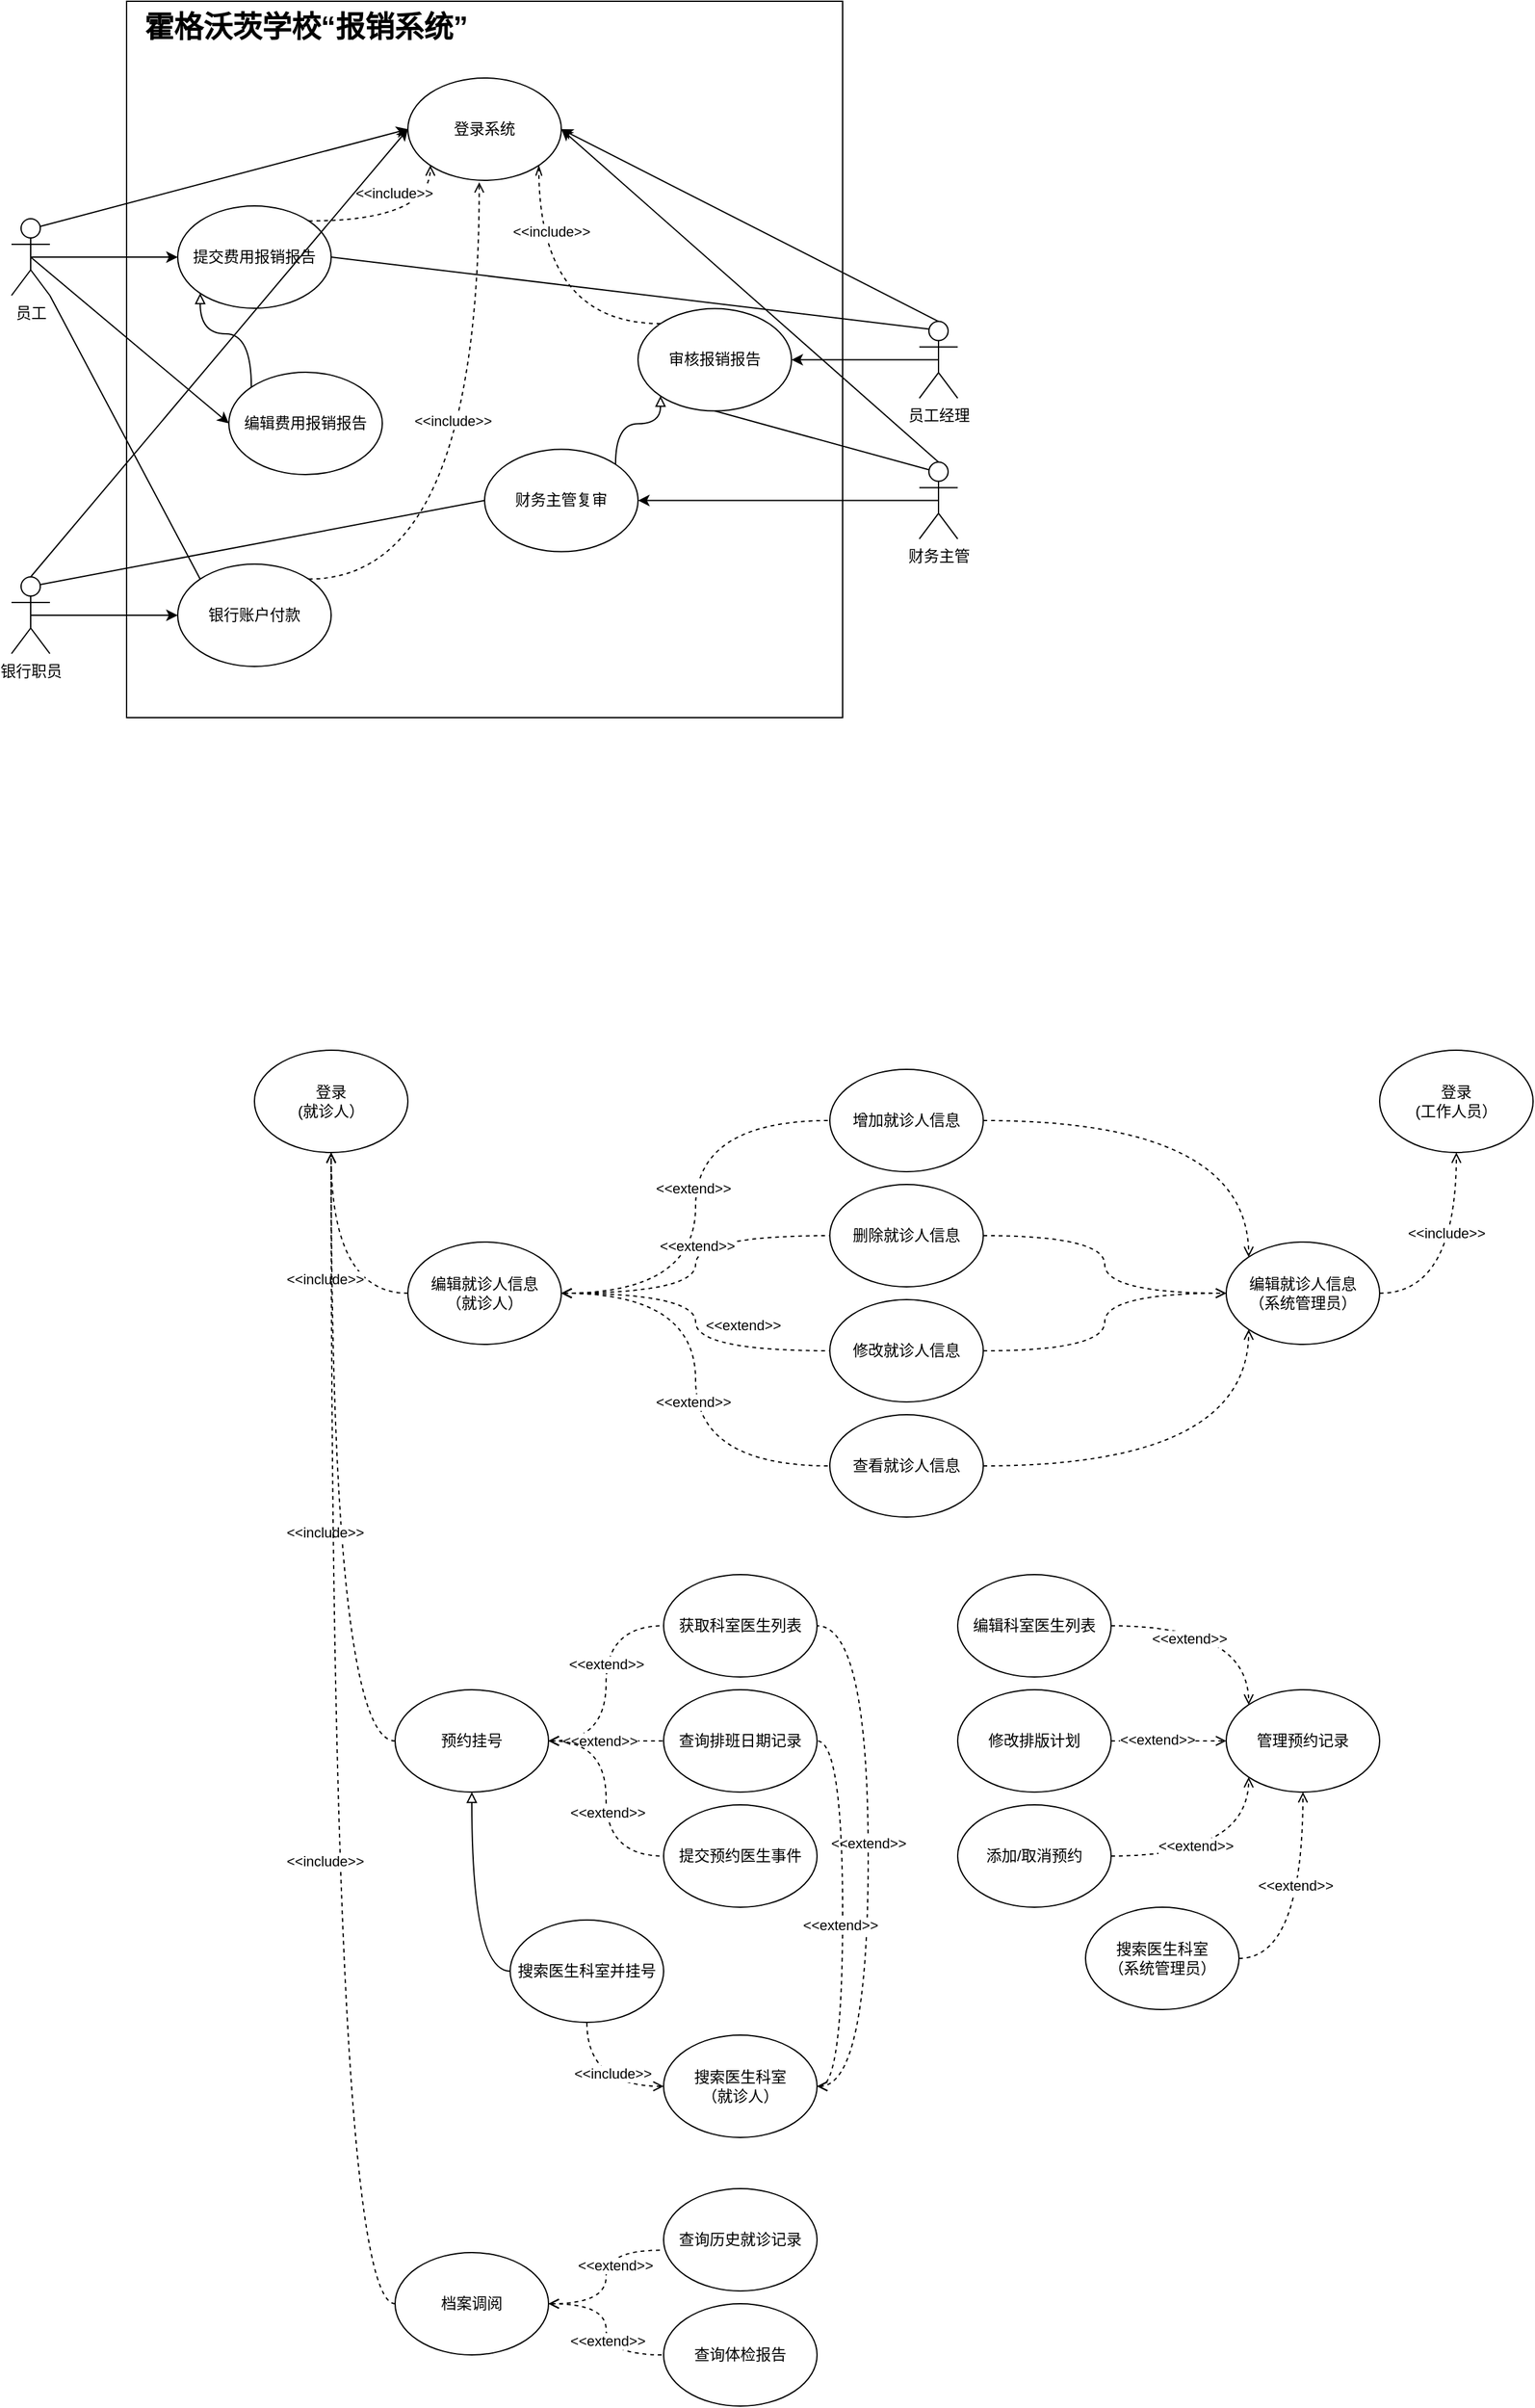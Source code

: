 <mxfile version="21.1.8" type="github">
  <diagram name="第 1 页" id="_cqehSae25O-NS9dBqky">
    <mxGraphModel dx="1503" dy="710" grid="1" gridSize="10" guides="1" tooltips="1" connect="1" arrows="1" fold="1" page="1" pageScale="1" pageWidth="2339" pageHeight="3300" math="0" shadow="0">
      <root>
        <mxCell id="0" />
        <mxCell id="1" parent="0" />
        <mxCell id="Dv-YHrZz6bOODHf_0GpY-31" value="" style="whiteSpace=wrap;html=1;aspect=fixed;" vertex="1" parent="1">
          <mxGeometry x="700" y="80" width="560" height="560" as="geometry" />
        </mxCell>
        <mxCell id="Dv-YHrZz6bOODHf_0GpY-2" value="登录系统" style="ellipse;whiteSpace=wrap;html=1;" vertex="1" parent="1">
          <mxGeometry x="920" y="140" width="120" height="80" as="geometry" />
        </mxCell>
        <mxCell id="Dv-YHrZz6bOODHf_0GpY-7" style="edgeStyle=orthogonalEdgeStyle;orthogonalLoop=1;jettySize=auto;html=1;exitX=1;exitY=0;exitDx=0;exitDy=0;entryX=0;entryY=1;entryDx=0;entryDy=0;curved=1;dashed=1;endArrow=open;endFill=0;" edge="1" parent="1" source="Dv-YHrZz6bOODHf_0GpY-3" target="Dv-YHrZz6bOODHf_0GpY-2">
          <mxGeometry relative="1" as="geometry" />
        </mxCell>
        <mxCell id="Dv-YHrZz6bOODHf_0GpY-8" value="&amp;lt;&amp;lt;include&amp;gt;&amp;gt;" style="edgeLabel;html=1;align=center;verticalAlign=middle;resizable=0;points=[];" vertex="1" connectable="0" parent="Dv-YHrZz6bOODHf_0GpY-7">
          <mxGeometry x="0.266" y="8" relative="1" as="geometry">
            <mxPoint x="-21" y="-14" as="offset" />
          </mxGeometry>
        </mxCell>
        <mxCell id="Dv-YHrZz6bOODHf_0GpY-28" style="rounded=0;orthogonalLoop=1;jettySize=auto;html=1;exitX=1;exitY=0.5;exitDx=0;exitDy=0;entryX=0.25;entryY=0.1;entryDx=0;entryDy=0;entryPerimeter=0;endArrow=none;endFill=0;" edge="1" parent="1" source="Dv-YHrZz6bOODHf_0GpY-3" target="Dv-YHrZz6bOODHf_0GpY-12">
          <mxGeometry relative="1" as="geometry" />
        </mxCell>
        <mxCell id="Dv-YHrZz6bOODHf_0GpY-3" value="提交费用报销报告" style="ellipse;whiteSpace=wrap;html=1;" vertex="1" parent="1">
          <mxGeometry x="740" y="240" width="120" height="80" as="geometry" />
        </mxCell>
        <mxCell id="Dv-YHrZz6bOODHf_0GpY-9" style="edgeStyle=orthogonalEdgeStyle;rounded=0;orthogonalLoop=1;jettySize=auto;html=1;exitX=0.5;exitY=0.5;exitDx=0;exitDy=0;exitPerimeter=0;entryX=0;entryY=0.5;entryDx=0;entryDy=0;" edge="1" parent="1" source="Dv-YHrZz6bOODHf_0GpY-4" target="Dv-YHrZz6bOODHf_0GpY-3">
          <mxGeometry relative="1" as="geometry" />
        </mxCell>
        <mxCell id="Dv-YHrZz6bOODHf_0GpY-25" style="rounded=0;orthogonalLoop=1;jettySize=auto;html=1;exitX=1;exitY=1;exitDx=0;exitDy=0;exitPerimeter=0;entryX=0;entryY=0;entryDx=0;entryDy=0;endArrow=none;endFill=0;" edge="1" parent="1" source="Dv-YHrZz6bOODHf_0GpY-4" target="Dv-YHrZz6bOODHf_0GpY-22">
          <mxGeometry relative="1" as="geometry" />
        </mxCell>
        <mxCell id="Dv-YHrZz6bOODHf_0GpY-36" style="rounded=0;orthogonalLoop=1;jettySize=auto;html=1;exitX=0.5;exitY=0.5;exitDx=0;exitDy=0;exitPerimeter=0;entryX=0;entryY=0.5;entryDx=0;entryDy=0;" edge="1" parent="1" source="Dv-YHrZz6bOODHf_0GpY-4" target="Dv-YHrZz6bOODHf_0GpY-33">
          <mxGeometry relative="1" as="geometry" />
        </mxCell>
        <mxCell id="Dv-YHrZz6bOODHf_0GpY-54" style="rounded=0;orthogonalLoop=1;jettySize=auto;html=1;exitX=0.75;exitY=0.1;exitDx=0;exitDy=0;exitPerimeter=0;entryX=0;entryY=0.5;entryDx=0;entryDy=0;" edge="1" parent="1" source="Dv-YHrZz6bOODHf_0GpY-4" target="Dv-YHrZz6bOODHf_0GpY-2">
          <mxGeometry relative="1" as="geometry" />
        </mxCell>
        <mxCell id="Dv-YHrZz6bOODHf_0GpY-4" value="员工" style="shape=umlActor;verticalLabelPosition=bottom;verticalAlign=top;html=1;outlineConnect=0;" vertex="1" parent="1">
          <mxGeometry x="610" y="250" width="30" height="60" as="geometry" />
        </mxCell>
        <mxCell id="Dv-YHrZz6bOODHf_0GpY-29" style="rounded=0;orthogonalLoop=1;jettySize=auto;html=1;exitX=0.5;exitY=1;exitDx=0;exitDy=0;entryX=0.25;entryY=0.1;entryDx=0;entryDy=0;entryPerimeter=0;endArrow=none;endFill=0;" edge="1" parent="1" source="Dv-YHrZz6bOODHf_0GpY-10" target="Dv-YHrZz6bOODHf_0GpY-13">
          <mxGeometry relative="1" as="geometry" />
        </mxCell>
        <mxCell id="Dv-YHrZz6bOODHf_0GpY-10" value="审核报销报告" style="ellipse;whiteSpace=wrap;html=1;" vertex="1" parent="1">
          <mxGeometry x="1100" y="320.28" width="120" height="80" as="geometry" />
        </mxCell>
        <mxCell id="Dv-YHrZz6bOODHf_0GpY-18" style="edgeStyle=orthogonalEdgeStyle;orthogonalLoop=1;jettySize=auto;html=1;exitX=1;exitY=0;exitDx=0;exitDy=0;entryX=0;entryY=1;entryDx=0;entryDy=0;curved=1;endArrow=block;endFill=0;" edge="1" parent="1" source="Dv-YHrZz6bOODHf_0GpY-11" target="Dv-YHrZz6bOODHf_0GpY-10">
          <mxGeometry relative="1" as="geometry" />
        </mxCell>
        <mxCell id="Dv-YHrZz6bOODHf_0GpY-30" style="rounded=0;orthogonalLoop=1;jettySize=auto;html=1;exitX=0;exitY=0.5;exitDx=0;exitDy=0;endArrow=none;endFill=0;entryX=0.75;entryY=0.1;entryDx=0;entryDy=0;entryPerimeter=0;" edge="1" parent="1" source="Dv-YHrZz6bOODHf_0GpY-11" target="Dv-YHrZz6bOODHf_0GpY-23">
          <mxGeometry relative="1" as="geometry" />
        </mxCell>
        <mxCell id="Dv-YHrZz6bOODHf_0GpY-11" value="财务主管复审" style="ellipse;whiteSpace=wrap;html=1;" vertex="1" parent="1">
          <mxGeometry x="980" y="430.28" width="120" height="80" as="geometry" />
        </mxCell>
        <mxCell id="Dv-YHrZz6bOODHf_0GpY-16" style="edgeStyle=orthogonalEdgeStyle;rounded=0;orthogonalLoop=1;jettySize=auto;html=1;exitX=0.5;exitY=0.5;exitDx=0;exitDy=0;exitPerimeter=0;entryX=1;entryY=0.5;entryDx=0;entryDy=0;" edge="1" parent="1" source="Dv-YHrZz6bOODHf_0GpY-12" target="Dv-YHrZz6bOODHf_0GpY-10">
          <mxGeometry relative="1" as="geometry" />
        </mxCell>
        <mxCell id="Dv-YHrZz6bOODHf_0GpY-56" style="rounded=0;orthogonalLoop=1;jettySize=auto;html=1;exitX=0.5;exitY=0;exitDx=0;exitDy=0;exitPerimeter=0;entryX=1;entryY=0.5;entryDx=0;entryDy=0;" edge="1" parent="1" source="Dv-YHrZz6bOODHf_0GpY-12" target="Dv-YHrZz6bOODHf_0GpY-2">
          <mxGeometry relative="1" as="geometry" />
        </mxCell>
        <mxCell id="Dv-YHrZz6bOODHf_0GpY-12" value="员工经理" style="shape=umlActor;verticalLabelPosition=bottom;verticalAlign=top;html=1;outlineConnect=0;" vertex="1" parent="1">
          <mxGeometry x="1320" y="330.28" width="30" height="60" as="geometry" />
        </mxCell>
        <mxCell id="Dv-YHrZz6bOODHf_0GpY-15" style="edgeStyle=orthogonalEdgeStyle;rounded=0;orthogonalLoop=1;jettySize=auto;html=1;exitX=0.5;exitY=0.5;exitDx=0;exitDy=0;exitPerimeter=0;" edge="1" parent="1" source="Dv-YHrZz6bOODHf_0GpY-13" target="Dv-YHrZz6bOODHf_0GpY-11">
          <mxGeometry relative="1" as="geometry" />
        </mxCell>
        <mxCell id="Dv-YHrZz6bOODHf_0GpY-57" style="rounded=0;orthogonalLoop=1;jettySize=auto;html=1;exitX=0.5;exitY=0;exitDx=0;exitDy=0;exitPerimeter=0;entryX=1;entryY=0.5;entryDx=0;entryDy=0;" edge="1" parent="1" source="Dv-YHrZz6bOODHf_0GpY-13" target="Dv-YHrZz6bOODHf_0GpY-2">
          <mxGeometry relative="1" as="geometry">
            <mxPoint x="1040" y="210" as="targetPoint" />
          </mxGeometry>
        </mxCell>
        <mxCell id="Dv-YHrZz6bOODHf_0GpY-13" value="财务主管" style="shape=umlActor;verticalLabelPosition=bottom;verticalAlign=top;html=1;outlineConnect=0;" vertex="1" parent="1">
          <mxGeometry x="1320" y="440.28" width="30" height="60" as="geometry" />
        </mxCell>
        <mxCell id="Dv-YHrZz6bOODHf_0GpY-20" style="edgeStyle=orthogonalEdgeStyle;orthogonalLoop=1;jettySize=auto;html=1;exitX=0;exitY=0;exitDx=0;exitDy=0;entryX=1;entryY=1;entryDx=0;entryDy=0;curved=1;endArrow=openThin;endFill=0;dashed=1;" edge="1" parent="1" source="Dv-YHrZz6bOODHf_0GpY-10" target="Dv-YHrZz6bOODHf_0GpY-2">
          <mxGeometry relative="1" as="geometry">
            <mxPoint x="1114" y="294" as="sourcePoint" />
            <mxPoint x="1150" y="240" as="targetPoint" />
          </mxGeometry>
        </mxCell>
        <mxCell id="Dv-YHrZz6bOODHf_0GpY-21" value="&amp;lt;&amp;lt;include&amp;gt;&amp;gt;" style="edgeLabel;html=1;align=center;verticalAlign=middle;resizable=0;points=[];" vertex="1" connectable="0" parent="Dv-YHrZz6bOODHf_0GpY-20">
          <mxGeometry x="-0.13" y="-3" relative="1" as="geometry">
            <mxPoint x="6" y="-72" as="offset" />
          </mxGeometry>
        </mxCell>
        <mxCell id="Dv-YHrZz6bOODHf_0GpY-26" style="edgeStyle=orthogonalEdgeStyle;orthogonalLoop=1;jettySize=auto;html=1;exitX=1;exitY=0;exitDx=0;exitDy=0;entryX=0.465;entryY=1.018;entryDx=0;entryDy=0;entryPerimeter=0;curved=1;dashed=1;endArrow=open;endFill=0;" edge="1" parent="1" source="Dv-YHrZz6bOODHf_0GpY-22" target="Dv-YHrZz6bOODHf_0GpY-2">
          <mxGeometry relative="1" as="geometry" />
        </mxCell>
        <mxCell id="Dv-YHrZz6bOODHf_0GpY-27" value="&amp;lt;&amp;lt;include&amp;gt;&amp;gt;" style="edgeLabel;html=1;align=center;verticalAlign=middle;resizable=0;points=[];" vertex="1" connectable="0" parent="Dv-YHrZz6bOODHf_0GpY-26">
          <mxGeometry x="0.158" y="21" relative="1" as="geometry">
            <mxPoint as="offset" />
          </mxGeometry>
        </mxCell>
        <mxCell id="Dv-YHrZz6bOODHf_0GpY-22" value="银行账户付款" style="ellipse;whiteSpace=wrap;html=1;" vertex="1" parent="1">
          <mxGeometry x="740" y="520" width="120" height="80" as="geometry" />
        </mxCell>
        <mxCell id="Dv-YHrZz6bOODHf_0GpY-24" style="edgeStyle=orthogonalEdgeStyle;rounded=0;orthogonalLoop=1;jettySize=auto;html=1;exitX=0.5;exitY=0.5;exitDx=0;exitDy=0;exitPerimeter=0;entryX=0;entryY=0.5;entryDx=0;entryDy=0;" edge="1" parent="1" source="Dv-YHrZz6bOODHf_0GpY-23" target="Dv-YHrZz6bOODHf_0GpY-22">
          <mxGeometry relative="1" as="geometry" />
        </mxCell>
        <mxCell id="Dv-YHrZz6bOODHf_0GpY-55" style="rounded=0;orthogonalLoop=1;jettySize=auto;html=1;exitX=0.5;exitY=0;exitDx=0;exitDy=0;exitPerimeter=0;entryX=0;entryY=0.5;entryDx=0;entryDy=0;" edge="1" parent="1" source="Dv-YHrZz6bOODHf_0GpY-23" target="Dv-YHrZz6bOODHf_0GpY-2">
          <mxGeometry relative="1" as="geometry" />
        </mxCell>
        <mxCell id="Dv-YHrZz6bOODHf_0GpY-23" value="银行职员" style="shape=umlActor;verticalLabelPosition=bottom;verticalAlign=top;html=1;outlineConnect=0;" vertex="1" parent="1">
          <mxGeometry x="610" y="530" width="30" height="60" as="geometry" />
        </mxCell>
        <mxCell id="Dv-YHrZz6bOODHf_0GpY-32" value="霍格沃茨学校“报销系统”" style="text;html=1;align=center;verticalAlign=middle;resizable=0;points=[];autosize=1;strokeColor=none;fillColor=none;fontSize=23;fontStyle=1" vertex="1" parent="1">
          <mxGeometry x="700" y="80" width="280" height="40" as="geometry" />
        </mxCell>
        <mxCell id="Dv-YHrZz6bOODHf_0GpY-34" style="edgeStyle=orthogonalEdgeStyle;orthogonalLoop=1;jettySize=auto;html=1;exitX=0;exitY=0;exitDx=0;exitDy=0;entryX=0;entryY=1;entryDx=0;entryDy=0;curved=1;endArrow=block;endFill=0;" edge="1" parent="1" source="Dv-YHrZz6bOODHf_0GpY-33" target="Dv-YHrZz6bOODHf_0GpY-3">
          <mxGeometry relative="1" as="geometry">
            <Array as="points">
              <mxPoint x="798" y="340" />
              <mxPoint x="758" y="340" />
            </Array>
          </mxGeometry>
        </mxCell>
        <mxCell id="Dv-YHrZz6bOODHf_0GpY-33" value="编辑费用报销报告" style="ellipse;whiteSpace=wrap;html=1;" vertex="1" parent="1">
          <mxGeometry x="780" y="370" width="120" height="80" as="geometry" />
        </mxCell>
        <mxCell id="Dv-YHrZz6bOODHf_0GpY-38" value="登录&lt;br&gt;(就诊人）" style="ellipse;whiteSpace=wrap;html=1;" vertex="1" parent="1">
          <mxGeometry x="800" y="900" width="120" height="80" as="geometry" />
        </mxCell>
        <mxCell id="Dv-YHrZz6bOODHf_0GpY-46" style="edgeStyle=orthogonalEdgeStyle;orthogonalLoop=1;jettySize=auto;html=1;exitX=1;exitY=0.5;exitDx=0;exitDy=0;entryX=0;entryY=0.5;entryDx=0;entryDy=0;curved=1;endArrow=none;endFill=0;dashed=1;startArrow=open;startFill=0;" edge="1" parent="1" source="Dv-YHrZz6bOODHf_0GpY-39" target="Dv-YHrZz6bOODHf_0GpY-41">
          <mxGeometry relative="1" as="geometry" />
        </mxCell>
        <mxCell id="Dv-YHrZz6bOODHf_0GpY-50" value="&amp;lt;&amp;lt;extend&amp;gt;&amp;gt;" style="edgeLabel;html=1;align=center;verticalAlign=middle;resizable=0;points=[];" vertex="1" connectable="0" parent="Dv-YHrZz6bOODHf_0GpY-46">
          <mxGeometry x="0.085" y="2" relative="1" as="geometry">
            <mxPoint as="offset" />
          </mxGeometry>
        </mxCell>
        <mxCell id="Dv-YHrZz6bOODHf_0GpY-47" style="edgeStyle=orthogonalEdgeStyle;orthogonalLoop=1;jettySize=auto;html=1;exitX=1;exitY=0.5;exitDx=0;exitDy=0;entryX=0;entryY=0.5;entryDx=0;entryDy=0;curved=1;endArrow=none;endFill=0;dashed=1;startArrow=open;startFill=0;" edge="1" parent="1" source="Dv-YHrZz6bOODHf_0GpY-39" target="Dv-YHrZz6bOODHf_0GpY-42">
          <mxGeometry relative="1" as="geometry" />
        </mxCell>
        <mxCell id="Dv-YHrZz6bOODHf_0GpY-51" value="&amp;lt;&amp;lt;extend&amp;gt;&amp;gt;" style="edgeLabel;html=1;align=center;verticalAlign=middle;resizable=0;points=[];" vertex="1" connectable="0" parent="Dv-YHrZz6bOODHf_0GpY-47">
          <mxGeometry x="0.118" y="-1" relative="1" as="geometry">
            <mxPoint as="offset" />
          </mxGeometry>
        </mxCell>
        <mxCell id="Dv-YHrZz6bOODHf_0GpY-49" style="edgeStyle=orthogonalEdgeStyle;orthogonalLoop=1;jettySize=auto;html=1;exitX=1;exitY=0.5;exitDx=0;exitDy=0;entryX=0;entryY=0.5;entryDx=0;entryDy=0;curved=1;endArrow=none;endFill=0;dashed=1;startArrow=open;startFill=0;" edge="1" parent="1" source="Dv-YHrZz6bOODHf_0GpY-39" target="Dv-YHrZz6bOODHf_0GpY-45">
          <mxGeometry relative="1" as="geometry" />
        </mxCell>
        <mxCell id="Dv-YHrZz6bOODHf_0GpY-53" value="&amp;lt;&amp;lt;extend&amp;gt;&amp;gt;" style="edgeLabel;html=1;align=center;verticalAlign=middle;resizable=0;points=[];" vertex="1" connectable="0" parent="Dv-YHrZz6bOODHf_0GpY-49">
          <mxGeometry x="0.1" y="-2" relative="1" as="geometry">
            <mxPoint as="offset" />
          </mxGeometry>
        </mxCell>
        <mxCell id="Dv-YHrZz6bOODHf_0GpY-61" style="edgeStyle=orthogonalEdgeStyle;orthogonalLoop=1;jettySize=auto;html=1;exitX=0;exitY=0.5;exitDx=0;exitDy=0;entryX=0.5;entryY=1;entryDx=0;entryDy=0;curved=1;dashed=1;endArrow=open;endFill=0;" edge="1" parent="1" source="Dv-YHrZz6bOODHf_0GpY-39" target="Dv-YHrZz6bOODHf_0GpY-38">
          <mxGeometry relative="1" as="geometry" />
        </mxCell>
        <mxCell id="Dv-YHrZz6bOODHf_0GpY-62" value="&amp;lt;&amp;lt;include&amp;gt;&amp;gt;" style="edgeLabel;html=1;align=center;verticalAlign=middle;resizable=0;points=[];" vertex="1" connectable="0" parent="Dv-YHrZz6bOODHf_0GpY-61">
          <mxGeometry x="-0.165" y="5" relative="1" as="geometry">
            <mxPoint as="offset" />
          </mxGeometry>
        </mxCell>
        <mxCell id="Dv-YHrZz6bOODHf_0GpY-39" value="&lt;div&gt;编辑就诊人信息&lt;/div&gt;&lt;div&gt;（就诊人）&lt;/div&gt;" style="ellipse;whiteSpace=wrap;html=1;" vertex="1" parent="1">
          <mxGeometry x="920" y="1050" width="120" height="80" as="geometry" />
        </mxCell>
        <mxCell id="Dv-YHrZz6bOODHf_0GpY-40" value="&lt;div&gt;获取科室医生列表&lt;/div&gt;" style="ellipse;whiteSpace=wrap;html=1;" vertex="1" parent="1">
          <mxGeometry x="1120" y="1310" width="120" height="80" as="geometry" />
        </mxCell>
        <mxCell id="Dv-YHrZz6bOODHf_0GpY-106" style="edgeStyle=orthogonalEdgeStyle;orthogonalLoop=1;jettySize=auto;html=1;exitX=1;exitY=0.5;exitDx=0;exitDy=0;entryX=0;entryY=0;entryDx=0;entryDy=0;curved=1;dashed=1;endArrow=open;endFill=0;" edge="1" parent="1" source="Dv-YHrZz6bOODHf_0GpY-41" target="Dv-YHrZz6bOODHf_0GpY-105">
          <mxGeometry relative="1" as="geometry" />
        </mxCell>
        <mxCell id="Dv-YHrZz6bOODHf_0GpY-41" value="&lt;div&gt;增加就诊人信息&lt;/div&gt;" style="ellipse;whiteSpace=wrap;html=1;" vertex="1" parent="1">
          <mxGeometry x="1250" y="915" width="120" height="80" as="geometry" />
        </mxCell>
        <mxCell id="Dv-YHrZz6bOODHf_0GpY-107" style="edgeStyle=orthogonalEdgeStyle;orthogonalLoop=1;jettySize=auto;html=1;exitX=1;exitY=0.5;exitDx=0;exitDy=0;curved=1;dashed=1;endArrow=open;endFill=0;" edge="1" parent="1" source="Dv-YHrZz6bOODHf_0GpY-42" target="Dv-YHrZz6bOODHf_0GpY-105">
          <mxGeometry relative="1" as="geometry" />
        </mxCell>
        <mxCell id="Dv-YHrZz6bOODHf_0GpY-42" value="&lt;div&gt;删除就诊人信息&lt;/div&gt;" style="ellipse;whiteSpace=wrap;html=1;" vertex="1" parent="1">
          <mxGeometry x="1250" y="1005" width="120" height="80" as="geometry" />
        </mxCell>
        <mxCell id="Dv-YHrZz6bOODHf_0GpY-108" style="edgeStyle=orthogonalEdgeStyle;orthogonalLoop=1;jettySize=auto;html=1;exitX=1;exitY=0.5;exitDx=0;exitDy=0;entryX=0;entryY=0.5;entryDx=0;entryDy=0;curved=1;dashed=1;endArrow=open;endFill=0;" edge="1" parent="1" source="Dv-YHrZz6bOODHf_0GpY-44" target="Dv-YHrZz6bOODHf_0GpY-105">
          <mxGeometry relative="1" as="geometry">
            <mxPoint x="1510" y="1120" as="targetPoint" />
          </mxGeometry>
        </mxCell>
        <mxCell id="Dv-YHrZz6bOODHf_0GpY-44" value="&lt;div&gt;修改就诊人信息&lt;/div&gt;" style="ellipse;whiteSpace=wrap;html=1;" vertex="1" parent="1">
          <mxGeometry x="1250" y="1095" width="120" height="80" as="geometry" />
        </mxCell>
        <mxCell id="Dv-YHrZz6bOODHf_0GpY-109" style="edgeStyle=orthogonalEdgeStyle;orthogonalLoop=1;jettySize=auto;html=1;exitX=1;exitY=0.5;exitDx=0;exitDy=0;entryX=0;entryY=1;entryDx=0;entryDy=0;curved=1;dashed=1;endArrow=open;endFill=0;" edge="1" parent="1" source="Dv-YHrZz6bOODHf_0GpY-45" target="Dv-YHrZz6bOODHf_0GpY-105">
          <mxGeometry relative="1" as="geometry" />
        </mxCell>
        <mxCell id="Dv-YHrZz6bOODHf_0GpY-45" value="&lt;div&gt;查看就诊人信息&lt;/div&gt;" style="ellipse;whiteSpace=wrap;html=1;" vertex="1" parent="1">
          <mxGeometry x="1250" y="1185" width="120" height="80" as="geometry" />
        </mxCell>
        <mxCell id="Dv-YHrZz6bOODHf_0GpY-48" style="edgeStyle=orthogonalEdgeStyle;orthogonalLoop=1;jettySize=auto;html=1;exitX=1;exitY=0.5;exitDx=0;exitDy=0;entryX=0;entryY=0.5;entryDx=0;entryDy=0;curved=1;endArrow=none;endFill=0;dashed=1;startArrow=open;startFill=0;" edge="1" parent="1" source="Dv-YHrZz6bOODHf_0GpY-39" target="Dv-YHrZz6bOODHf_0GpY-44">
          <mxGeometry relative="1" as="geometry" />
        </mxCell>
        <mxCell id="Dv-YHrZz6bOODHf_0GpY-52" value="&amp;lt;&amp;lt;extend&amp;gt;&amp;gt;" style="edgeLabel;html=1;align=center;verticalAlign=middle;resizable=0;points=[];" vertex="1" connectable="0" parent="Dv-YHrZz6bOODHf_0GpY-48">
          <mxGeometry x="0.549" y="5" relative="1" as="geometry">
            <mxPoint x="-11" y="-15" as="offset" />
          </mxGeometry>
        </mxCell>
        <mxCell id="Dv-YHrZz6bOODHf_0GpY-68" value="&amp;lt;&amp;lt;include&amp;gt;&amp;gt;" style="edgeStyle=orthogonalEdgeStyle;orthogonalLoop=1;jettySize=auto;html=1;exitX=0;exitY=0.5;exitDx=0;exitDy=0;entryX=0.5;entryY=1;entryDx=0;entryDy=0;curved=1;dashed=1;endArrow=none;endFill=0;startArrow=open;startFill=0;" edge="1" parent="1" source="Dv-YHrZz6bOODHf_0GpY-58" target="Dv-YHrZz6bOODHf_0GpY-66">
          <mxGeometry x="-0.273" y="-10" relative="1" as="geometry">
            <mxPoint as="offset" />
          </mxGeometry>
        </mxCell>
        <mxCell id="Dv-YHrZz6bOODHf_0GpY-79" value="&amp;lt;&amp;lt;extend&amp;gt;&amp;gt;" style="edgeStyle=orthogonalEdgeStyle;orthogonalLoop=1;jettySize=auto;html=1;exitX=1;exitY=0.5;exitDx=0;exitDy=0;entryX=1;entryY=0.5;entryDx=0;entryDy=0;curved=1;dashed=1;endArrow=none;endFill=0;startArrow=open;startFill=0;" edge="1" parent="1" source="Dv-YHrZz6bOODHf_0GpY-58" target="Dv-YHrZz6bOODHf_0GpY-40">
          <mxGeometry x="0.045" relative="1" as="geometry">
            <Array as="points">
              <mxPoint x="1280" y="1710" />
              <mxPoint x="1280" y="1350" />
            </Array>
            <mxPoint as="offset" />
          </mxGeometry>
        </mxCell>
        <mxCell id="Dv-YHrZz6bOODHf_0GpY-82" style="edgeStyle=orthogonalEdgeStyle;orthogonalLoop=1;jettySize=auto;html=1;exitX=1;exitY=0.5;exitDx=0;exitDy=0;entryX=1;entryY=0.5;entryDx=0;entryDy=0;curved=1;endArrow=none;endFill=0;dashed=1;startArrow=open;startFill=0;" edge="1" parent="1" source="Dv-YHrZz6bOODHf_0GpY-58" target="Dv-YHrZz6bOODHf_0GpY-59">
          <mxGeometry relative="1" as="geometry" />
        </mxCell>
        <mxCell id="Dv-YHrZz6bOODHf_0GpY-83" value="&amp;lt;&amp;lt;extend&amp;gt;&amp;gt;" style="edgeLabel;html=1;align=center;verticalAlign=middle;resizable=0;points=[];" vertex="1" connectable="0" parent="Dv-YHrZz6bOODHf_0GpY-82">
          <mxGeometry x="-0.058" y="2" relative="1" as="geometry">
            <mxPoint as="offset" />
          </mxGeometry>
        </mxCell>
        <mxCell id="Dv-YHrZz6bOODHf_0GpY-58" value="&lt;div&gt;搜索医生科室&lt;/div&gt;&lt;div&gt;（就诊人）&lt;/div&gt;" style="ellipse;whiteSpace=wrap;html=1;" vertex="1" parent="1">
          <mxGeometry x="1120" y="1670" width="120" height="80" as="geometry" />
        </mxCell>
        <mxCell id="Dv-YHrZz6bOODHf_0GpY-59" value="&lt;div&gt;查询排班日期记录&lt;/div&gt;" style="ellipse;whiteSpace=wrap;html=1;" vertex="1" parent="1">
          <mxGeometry x="1120" y="1400" width="120" height="80" as="geometry" />
        </mxCell>
        <mxCell id="Dv-YHrZz6bOODHf_0GpY-60" value="&lt;div&gt;提交预约医生事件&lt;/div&gt;" style="ellipse;whiteSpace=wrap;html=1;" vertex="1" parent="1">
          <mxGeometry x="1120" y="1490" width="120" height="80" as="geometry" />
        </mxCell>
        <mxCell id="Dv-YHrZz6bOODHf_0GpY-63" style="edgeStyle=orthogonalEdgeStyle;orthogonalLoop=1;jettySize=auto;html=1;entryX=0.5;entryY=1;entryDx=0;entryDy=0;curved=1;dashed=1;endArrow=open;endFill=0;exitX=0;exitY=0.5;exitDx=0;exitDy=0;" edge="1" parent="1" source="Dv-YHrZz6bOODHf_0GpY-65" target="Dv-YHrZz6bOODHf_0GpY-38">
          <mxGeometry relative="1" as="geometry">
            <mxPoint x="760" y="1280" as="sourcePoint" />
            <mxPoint x="870" y="990" as="targetPoint" />
          </mxGeometry>
        </mxCell>
        <mxCell id="Dv-YHrZz6bOODHf_0GpY-64" value="&amp;lt;&amp;lt;include&amp;gt;&amp;gt;" style="edgeLabel;html=1;align=center;verticalAlign=middle;resizable=0;points=[];" vertex="1" connectable="0" parent="Dv-YHrZz6bOODHf_0GpY-63">
          <mxGeometry x="-0.165" y="5" relative="1" as="geometry">
            <mxPoint as="offset" />
          </mxGeometry>
        </mxCell>
        <mxCell id="Dv-YHrZz6bOODHf_0GpY-70" style="edgeStyle=orthogonalEdgeStyle;orthogonalLoop=1;jettySize=auto;html=1;exitX=1;exitY=0.5;exitDx=0;exitDy=0;entryX=0;entryY=0.5;entryDx=0;entryDy=0;curved=1;dashed=1;endArrow=none;endFill=0;startArrow=open;startFill=0;" edge="1" parent="1" source="Dv-YHrZz6bOODHf_0GpY-65" target="Dv-YHrZz6bOODHf_0GpY-40">
          <mxGeometry relative="1" as="geometry" />
        </mxCell>
        <mxCell id="Dv-YHrZz6bOODHf_0GpY-73" value="&amp;lt;&amp;lt;extend&amp;gt;&amp;gt;" style="edgeLabel;html=1;align=center;verticalAlign=middle;resizable=0;points=[];" vertex="1" connectable="0" parent="Dv-YHrZz6bOODHf_0GpY-70">
          <mxGeometry x="0.173" relative="1" as="geometry">
            <mxPoint as="offset" />
          </mxGeometry>
        </mxCell>
        <mxCell id="Dv-YHrZz6bOODHf_0GpY-71" style="edgeStyle=orthogonalEdgeStyle;orthogonalLoop=1;jettySize=auto;html=1;exitX=1;exitY=0.5;exitDx=0;exitDy=0;entryX=0;entryY=0.5;entryDx=0;entryDy=0;curved=1;dashed=1;endArrow=none;endFill=0;startArrow=open;startFill=0;" edge="1" parent="1" source="Dv-YHrZz6bOODHf_0GpY-65" target="Dv-YHrZz6bOODHf_0GpY-59">
          <mxGeometry relative="1" as="geometry" />
        </mxCell>
        <mxCell id="Dv-YHrZz6bOODHf_0GpY-74" value="&amp;lt;&amp;lt;extend&amp;gt;&amp;gt;" style="edgeLabel;html=1;align=center;verticalAlign=middle;resizable=0;points=[];" vertex="1" connectable="0" parent="Dv-YHrZz6bOODHf_0GpY-71">
          <mxGeometry x="0.18" relative="1" as="geometry">
            <mxPoint x="-13" as="offset" />
          </mxGeometry>
        </mxCell>
        <mxCell id="Dv-YHrZz6bOODHf_0GpY-72" style="edgeStyle=orthogonalEdgeStyle;orthogonalLoop=1;jettySize=auto;html=1;exitX=1;exitY=0.5;exitDx=0;exitDy=0;entryX=0;entryY=0.5;entryDx=0;entryDy=0;curved=1;dashed=1;endArrow=none;endFill=0;startArrow=open;startFill=0;" edge="1" parent="1" source="Dv-YHrZz6bOODHf_0GpY-65" target="Dv-YHrZz6bOODHf_0GpY-60">
          <mxGeometry relative="1" as="geometry" />
        </mxCell>
        <mxCell id="Dv-YHrZz6bOODHf_0GpY-75" value="&amp;lt;&amp;lt;extend&amp;gt;&amp;gt;" style="edgeLabel;html=1;align=center;verticalAlign=middle;resizable=0;points=[];" vertex="1" connectable="0" parent="Dv-YHrZz6bOODHf_0GpY-72">
          <mxGeometry x="0.123" y="1" relative="1" as="geometry">
            <mxPoint as="offset" />
          </mxGeometry>
        </mxCell>
        <mxCell id="Dv-YHrZz6bOODHf_0GpY-65" value="预约挂号" style="ellipse;whiteSpace=wrap;html=1;" vertex="1" parent="1">
          <mxGeometry x="910" y="1400" width="120" height="80" as="geometry" />
        </mxCell>
        <mxCell id="Dv-YHrZz6bOODHf_0GpY-69" style="edgeStyle=orthogonalEdgeStyle;orthogonalLoop=1;jettySize=auto;html=1;exitX=0;exitY=0.5;exitDx=0;exitDy=0;entryX=0.5;entryY=1;entryDx=0;entryDy=0;endArrow=block;endFill=0;curved=1;" edge="1" parent="1" source="Dv-YHrZz6bOODHf_0GpY-66" target="Dv-YHrZz6bOODHf_0GpY-65">
          <mxGeometry relative="1" as="geometry" />
        </mxCell>
        <mxCell id="Dv-YHrZz6bOODHf_0GpY-66" value="&lt;div&gt;搜索医生科室并挂号&lt;/div&gt;" style="ellipse;whiteSpace=wrap;html=1;" vertex="1" parent="1">
          <mxGeometry x="1000" y="1580" width="120" height="80" as="geometry" />
        </mxCell>
        <mxCell id="Dv-YHrZz6bOODHf_0GpY-86" style="edgeStyle=orthogonalEdgeStyle;orthogonalLoop=1;jettySize=auto;html=1;exitX=1;exitY=0.5;exitDx=0;exitDy=0;entryX=-0.021;entryY=0.602;entryDx=0;entryDy=0;entryPerimeter=0;curved=1;dashed=1;endArrow=none;endFill=0;startArrow=open;startFill=0;" edge="1" parent="1" source="Dv-YHrZz6bOODHf_0GpY-76" target="Dv-YHrZz6bOODHf_0GpY-84">
          <mxGeometry relative="1" as="geometry" />
        </mxCell>
        <mxCell id="Dv-YHrZz6bOODHf_0GpY-88" value="&amp;lt;&amp;lt;extend&amp;gt;&amp;gt;" style="edgeLabel;html=1;align=center;verticalAlign=middle;resizable=0;points=[];" vertex="1" connectable="0" parent="Dv-YHrZz6bOODHf_0GpY-86">
          <mxGeometry x="0.163" y="-7" relative="1" as="geometry">
            <mxPoint as="offset" />
          </mxGeometry>
        </mxCell>
        <mxCell id="Dv-YHrZz6bOODHf_0GpY-87" style="edgeStyle=orthogonalEdgeStyle;orthogonalLoop=1;jettySize=auto;html=1;exitX=1;exitY=0.5;exitDx=0;exitDy=0;entryX=0;entryY=0.5;entryDx=0;entryDy=0;curved=1;dashed=1;endArrow=none;endFill=0;startArrow=open;startFill=0;" edge="1" parent="1" source="Dv-YHrZz6bOODHf_0GpY-76" target="Dv-YHrZz6bOODHf_0GpY-85">
          <mxGeometry relative="1" as="geometry" />
        </mxCell>
        <mxCell id="Dv-YHrZz6bOODHf_0GpY-89" value="&amp;lt;&amp;lt;extend&amp;gt;&amp;gt;" style="edgeLabel;html=1;align=center;verticalAlign=middle;resizable=0;points=[];" vertex="1" connectable="0" parent="Dv-YHrZz6bOODHf_0GpY-87">
          <mxGeometry x="0.139" y="1" relative="1" as="geometry">
            <mxPoint as="offset" />
          </mxGeometry>
        </mxCell>
        <mxCell id="Dv-YHrZz6bOODHf_0GpY-76" value="档案调阅" style="ellipse;whiteSpace=wrap;html=1;" vertex="1" parent="1">
          <mxGeometry x="910" y="1840" width="120" height="80" as="geometry" />
        </mxCell>
        <mxCell id="Dv-YHrZz6bOODHf_0GpY-77" style="edgeStyle=orthogonalEdgeStyle;orthogonalLoop=1;jettySize=auto;html=1;entryX=0.5;entryY=1;entryDx=0;entryDy=0;curved=1;dashed=1;endArrow=open;endFill=0;exitX=0;exitY=0.5;exitDx=0;exitDy=0;" edge="1" parent="1" source="Dv-YHrZz6bOODHf_0GpY-76" target="Dv-YHrZz6bOODHf_0GpY-38">
          <mxGeometry relative="1" as="geometry">
            <mxPoint x="920" y="1450" as="sourcePoint" />
            <mxPoint x="870" y="990" as="targetPoint" />
          </mxGeometry>
        </mxCell>
        <mxCell id="Dv-YHrZz6bOODHf_0GpY-78" value="&amp;lt;&amp;lt;include&amp;gt;&amp;gt;" style="edgeLabel;html=1;align=center;verticalAlign=middle;resizable=0;points=[];" vertex="1" connectable="0" parent="Dv-YHrZz6bOODHf_0GpY-77">
          <mxGeometry x="-0.165" y="5" relative="1" as="geometry">
            <mxPoint as="offset" />
          </mxGeometry>
        </mxCell>
        <mxCell id="Dv-YHrZz6bOODHf_0GpY-84" value="查询历史就诊记录" style="ellipse;whiteSpace=wrap;html=1;" vertex="1" parent="1">
          <mxGeometry x="1120" y="1790" width="120" height="80" as="geometry" />
        </mxCell>
        <mxCell id="Dv-YHrZz6bOODHf_0GpY-85" value="查询体检报告" style="ellipse;whiteSpace=wrap;html=1;" vertex="1" parent="1">
          <mxGeometry x="1120" y="1880" width="120" height="80" as="geometry" />
        </mxCell>
        <mxCell id="Dv-YHrZz6bOODHf_0GpY-94" style="edgeStyle=orthogonalEdgeStyle;orthogonalLoop=1;jettySize=auto;html=1;exitX=1;exitY=0.5;exitDx=0;exitDy=0;entryX=0;entryY=0;entryDx=0;entryDy=0;curved=1;endArrow=open;endFill=0;dashed=1;" edge="1" parent="1" source="Dv-YHrZz6bOODHf_0GpY-90" target="Dv-YHrZz6bOODHf_0GpY-93">
          <mxGeometry relative="1" as="geometry" />
        </mxCell>
        <mxCell id="Dv-YHrZz6bOODHf_0GpY-97" value="&amp;lt;&amp;lt;extend&amp;gt;&amp;gt;" style="edgeLabel;html=1;align=center;verticalAlign=middle;resizable=0;points=[];" vertex="1" connectable="0" parent="Dv-YHrZz6bOODHf_0GpY-94">
          <mxGeometry x="-0.567" y="-2" relative="1" as="geometry">
            <mxPoint x="24" y="8" as="offset" />
          </mxGeometry>
        </mxCell>
        <mxCell id="Dv-YHrZz6bOODHf_0GpY-90" value="编辑科室医生列表" style="ellipse;whiteSpace=wrap;html=1;" vertex="1" parent="1">
          <mxGeometry x="1350" y="1310" width="120" height="80" as="geometry" />
        </mxCell>
        <mxCell id="Dv-YHrZz6bOODHf_0GpY-95" style="edgeStyle=orthogonalEdgeStyle;orthogonalLoop=1;jettySize=auto;html=1;exitX=1;exitY=0.5;exitDx=0;exitDy=0;curved=1;entryX=0;entryY=0.5;entryDx=0;entryDy=0;endArrow=open;endFill=0;dashed=1;" edge="1" parent="1" source="Dv-YHrZz6bOODHf_0GpY-91" target="Dv-YHrZz6bOODHf_0GpY-93">
          <mxGeometry relative="1" as="geometry">
            <mxPoint x="1560" y="1440.185" as="targetPoint" />
          </mxGeometry>
        </mxCell>
        <mxCell id="Dv-YHrZz6bOODHf_0GpY-99" value="&amp;lt;&amp;lt;extend&amp;gt;&amp;gt;" style="edgeLabel;html=1;align=center;verticalAlign=middle;resizable=0;points=[];" vertex="1" connectable="0" parent="Dv-YHrZz6bOODHf_0GpY-95">
          <mxGeometry x="-0.202" y="1" relative="1" as="geometry">
            <mxPoint as="offset" />
          </mxGeometry>
        </mxCell>
        <mxCell id="Dv-YHrZz6bOODHf_0GpY-91" value="修改排版计划" style="ellipse;whiteSpace=wrap;html=1;" vertex="1" parent="1">
          <mxGeometry x="1350" y="1400" width="120" height="80" as="geometry" />
        </mxCell>
        <mxCell id="Dv-YHrZz6bOODHf_0GpY-96" style="edgeStyle=orthogonalEdgeStyle;orthogonalLoop=1;jettySize=auto;html=1;exitX=1;exitY=0.5;exitDx=0;exitDy=0;entryX=0;entryY=1;entryDx=0;entryDy=0;curved=1;endArrow=open;endFill=0;dashed=1;" edge="1" parent="1" source="Dv-YHrZz6bOODHf_0GpY-92" target="Dv-YHrZz6bOODHf_0GpY-93">
          <mxGeometry relative="1" as="geometry" />
        </mxCell>
        <mxCell id="Dv-YHrZz6bOODHf_0GpY-100" value="&amp;lt;&amp;lt;extend&amp;gt;&amp;gt;" style="edgeLabel;html=1;align=center;verticalAlign=middle;resizable=0;points=[];" vertex="1" connectable="0" parent="Dv-YHrZz6bOODHf_0GpY-96">
          <mxGeometry x="-0.226" y="8" relative="1" as="geometry">
            <mxPoint as="offset" />
          </mxGeometry>
        </mxCell>
        <mxCell id="Dv-YHrZz6bOODHf_0GpY-92" value="添加/取消预约" style="ellipse;whiteSpace=wrap;html=1;" vertex="1" parent="1">
          <mxGeometry x="1350" y="1490" width="120" height="80" as="geometry" />
        </mxCell>
        <mxCell id="Dv-YHrZz6bOODHf_0GpY-93" value="管理预约记录" style="ellipse;whiteSpace=wrap;html=1;" vertex="1" parent="1">
          <mxGeometry x="1560" y="1400" width="120" height="80" as="geometry" />
        </mxCell>
        <mxCell id="Dv-YHrZz6bOODHf_0GpY-103" style="edgeStyle=orthogonalEdgeStyle;orthogonalLoop=1;jettySize=auto;html=1;exitX=1;exitY=0.5;exitDx=0;exitDy=0;entryX=0.5;entryY=1;entryDx=0;entryDy=0;curved=1;dashed=1;endArrow=open;endFill=0;" edge="1" parent="1" source="Dv-YHrZz6bOODHf_0GpY-101" target="Dv-YHrZz6bOODHf_0GpY-93">
          <mxGeometry relative="1" as="geometry" />
        </mxCell>
        <mxCell id="Dv-YHrZz6bOODHf_0GpY-104" value="&amp;lt;&amp;lt;extend&amp;gt;&amp;gt;" style="edgeLabel;html=1;align=center;verticalAlign=middle;resizable=0;points=[];" vertex="1" connectable="0" parent="Dv-YHrZz6bOODHf_0GpY-103">
          <mxGeometry x="0.192" y="6" relative="1" as="geometry">
            <mxPoint as="offset" />
          </mxGeometry>
        </mxCell>
        <mxCell id="Dv-YHrZz6bOODHf_0GpY-101" value="&lt;div&gt;搜索医生科室&lt;/div&gt;&lt;div&gt;（系统管理员）&lt;/div&gt;" style="ellipse;whiteSpace=wrap;html=1;" vertex="1" parent="1">
          <mxGeometry x="1450" y="1570" width="120" height="80" as="geometry" />
        </mxCell>
        <mxCell id="Dv-YHrZz6bOODHf_0GpY-111" style="edgeStyle=orthogonalEdgeStyle;orthogonalLoop=1;jettySize=auto;html=1;exitX=1;exitY=0.5;exitDx=0;exitDy=0;dashed=1;curved=1;endArrow=open;endFill=0;" edge="1" parent="1" source="Dv-YHrZz6bOODHf_0GpY-105" target="Dv-YHrZz6bOODHf_0GpY-110">
          <mxGeometry relative="1" as="geometry" />
        </mxCell>
        <mxCell id="Dv-YHrZz6bOODHf_0GpY-112" value="&amp;lt;&amp;lt;include&amp;gt;&amp;gt;" style="edgeLabel;html=1;align=center;verticalAlign=middle;resizable=0;points=[];" vertex="1" connectable="0" parent="Dv-YHrZz6bOODHf_0GpY-111">
          <mxGeometry x="0.259" y="8" relative="1" as="geometry">
            <mxPoint as="offset" />
          </mxGeometry>
        </mxCell>
        <mxCell id="Dv-YHrZz6bOODHf_0GpY-105" value="&lt;div&gt;编辑就诊人信息&lt;/div&gt;&lt;div&gt;（系统管理员）&lt;/div&gt;" style="ellipse;whiteSpace=wrap;html=1;" vertex="1" parent="1">
          <mxGeometry x="1560" y="1050" width="120" height="80" as="geometry" />
        </mxCell>
        <mxCell id="Dv-YHrZz6bOODHf_0GpY-110" value="登录&lt;br&gt;(工作人员）" style="ellipse;whiteSpace=wrap;html=1;" vertex="1" parent="1">
          <mxGeometry x="1680" y="900" width="120" height="80" as="geometry" />
        </mxCell>
      </root>
    </mxGraphModel>
  </diagram>
</mxfile>

